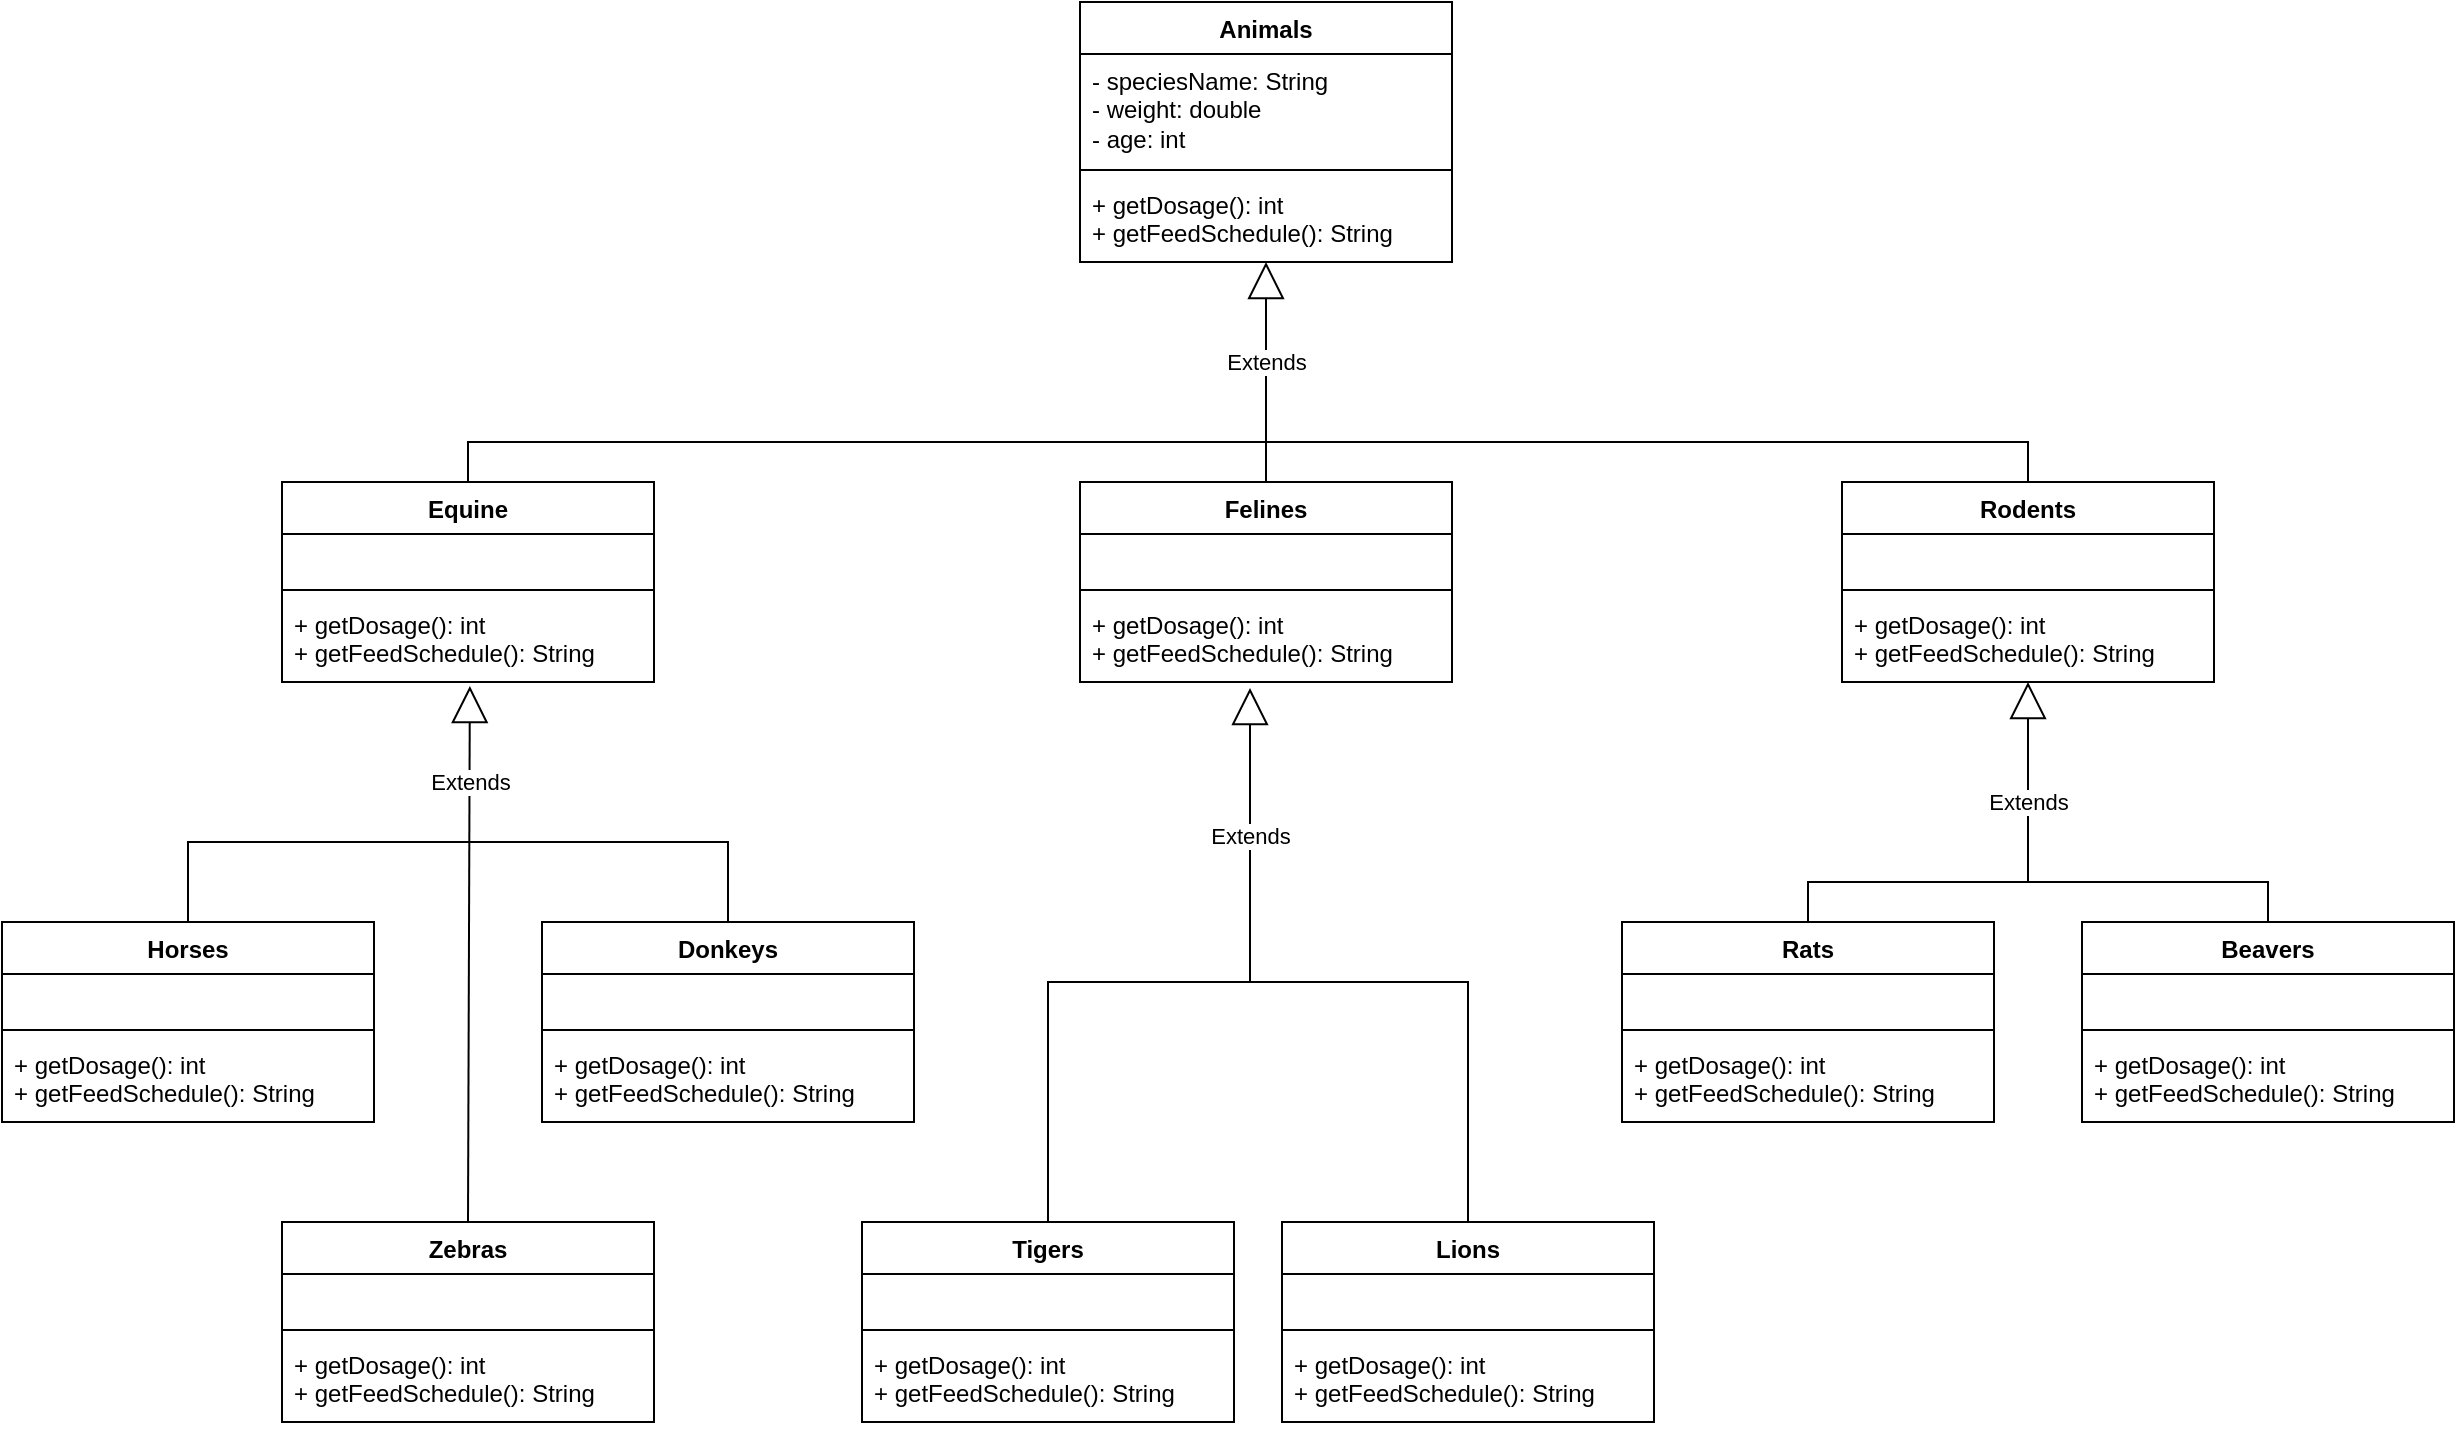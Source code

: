 <mxfile version="21.0.10" type="onedrive"><diagram name="Sayfa -1" id="aml8Irc00dqPZPW_t9qC"><mxGraphModel grid="1" page="1" gridSize="10" guides="1" tooltips="1" connect="1" arrows="1" fold="1" pageScale="1" pageWidth="1654" pageHeight="1169" math="0" shadow="0"><root><mxCell id="0"/><mxCell id="1" parent="0"/><mxCell id="GRuEP3I6u9K0fDLaT1vw-1" value="Animals" style="swimlane;fontStyle=1;align=center;verticalAlign=top;childLayout=stackLayout;horizontal=1;startSize=26;horizontalStack=0;resizeParent=1;resizeParentMax=0;resizeLast=0;collapsible=1;marginBottom=0;whiteSpace=wrap;html=1;" vertex="1" parent="1"><mxGeometry x="739" y="110" width="186" height="130" as="geometry"/></mxCell><mxCell id="GRuEP3I6u9K0fDLaT1vw-2" value="- speciesName: String&lt;br&gt;- weight: double&lt;br&gt;- age: int" style="text;strokeColor=none;fillColor=none;align=left;verticalAlign=top;spacingLeft=4;spacingRight=4;overflow=hidden;rotatable=0;points=[[0,0.5],[1,0.5]];portConstraint=eastwest;whiteSpace=wrap;html=1;" vertex="1" parent="GRuEP3I6u9K0fDLaT1vw-1"><mxGeometry y="26" width="186" height="54" as="geometry"/></mxCell><mxCell id="GRuEP3I6u9K0fDLaT1vw-3" value="" style="line;strokeWidth=1;fillColor=none;align=left;verticalAlign=middle;spacingTop=-1;spacingLeft=3;spacingRight=3;rotatable=0;labelPosition=right;points=[];portConstraint=eastwest;strokeColor=inherit;" vertex="1" parent="GRuEP3I6u9K0fDLaT1vw-1"><mxGeometry y="80" width="186" height="8" as="geometry"/></mxCell><mxCell id="GRuEP3I6u9K0fDLaT1vw-4" value="+&amp;nbsp;getDosage(): int&lt;br&gt;+&amp;nbsp;getFeedSchedule(): String" style="text;strokeColor=none;fillColor=none;align=left;verticalAlign=top;spacingLeft=4;spacingRight=4;overflow=hidden;rotatable=0;points=[[0,0.5],[1,0.5]];portConstraint=eastwest;whiteSpace=wrap;html=1;" vertex="1" parent="GRuEP3I6u9K0fDLaT1vw-1"><mxGeometry y="88" width="186" height="42" as="geometry"/></mxCell><mxCell id="xpEZPi-fP2izp3psLs1q-13" style="edgeStyle=orthogonalEdgeStyle;rounded=0;orthogonalLoop=1;jettySize=auto;html=1;entryX=0.5;entryY=0;entryDx=0;entryDy=0;endArrow=none;endFill=0;" edge="1" parent="1" source="GRuEP3I6u9K0fDLaT1vw-5" target="GRuEP3I6u9K0fDLaT1vw-13"><mxGeometry relative="1" as="geometry"><Array as="points"><mxPoint x="433" y="330"/><mxPoint x="1213" y="330"/></Array></mxGeometry></mxCell><mxCell id="GRuEP3I6u9K0fDLaT1vw-5" value="Equine" style="swimlane;fontStyle=1;align=center;verticalAlign=top;childLayout=stackLayout;horizontal=1;startSize=26;horizontalStack=0;resizeParent=1;resizeParentMax=0;resizeLast=0;collapsible=1;marginBottom=0;whiteSpace=wrap;html=1;" vertex="1" parent="1"><mxGeometry x="340" y="350" width="186" height="100" as="geometry"/></mxCell><mxCell id="GRuEP3I6u9K0fDLaT1vw-6" value="&amp;nbsp;" style="text;strokeColor=none;fillColor=none;align=left;verticalAlign=top;spacingLeft=4;spacingRight=4;overflow=hidden;rotatable=0;points=[[0,0.5],[1,0.5]];portConstraint=eastwest;whiteSpace=wrap;html=1;" vertex="1" parent="GRuEP3I6u9K0fDLaT1vw-5"><mxGeometry y="26" width="186" height="24" as="geometry"/></mxCell><mxCell id="GRuEP3I6u9K0fDLaT1vw-7" value="" style="line;strokeWidth=1;fillColor=none;align=left;verticalAlign=middle;spacingTop=-1;spacingLeft=3;spacingRight=3;rotatable=0;labelPosition=right;points=[];portConstraint=eastwest;strokeColor=inherit;" vertex="1" parent="GRuEP3I6u9K0fDLaT1vw-5"><mxGeometry y="50" width="186" height="8" as="geometry"/></mxCell><mxCell id="GRuEP3I6u9K0fDLaT1vw-8" value="+&amp;nbsp;getDosage(): int&lt;br&gt;+&amp;nbsp;getFeedSchedule(): String" style="text;strokeColor=none;fillColor=none;align=left;verticalAlign=top;spacingLeft=4;spacingRight=4;overflow=hidden;rotatable=0;points=[[0,0.5],[1,0.5]];portConstraint=eastwest;whiteSpace=wrap;html=1;" vertex="1" parent="GRuEP3I6u9K0fDLaT1vw-5"><mxGeometry y="58" width="186" height="42" as="geometry"/></mxCell><mxCell id="GRuEP3I6u9K0fDLaT1vw-9" value="Felines" style="swimlane;fontStyle=1;align=center;verticalAlign=top;childLayout=stackLayout;horizontal=1;startSize=26;horizontalStack=0;resizeParent=1;resizeParentMax=0;resizeLast=0;collapsible=1;marginBottom=0;whiteSpace=wrap;html=1;" vertex="1" parent="1"><mxGeometry x="739" y="350" width="186" height="100" as="geometry"/></mxCell><mxCell id="GRuEP3I6u9K0fDLaT1vw-10" value="&amp;nbsp;" style="text;strokeColor=none;fillColor=none;align=left;verticalAlign=top;spacingLeft=4;spacingRight=4;overflow=hidden;rotatable=0;points=[[0,0.5],[1,0.5]];portConstraint=eastwest;whiteSpace=wrap;html=1;" vertex="1" parent="GRuEP3I6u9K0fDLaT1vw-9"><mxGeometry y="26" width="186" height="24" as="geometry"/></mxCell><mxCell id="GRuEP3I6u9K0fDLaT1vw-11" value="" style="line;strokeWidth=1;fillColor=none;align=left;verticalAlign=middle;spacingTop=-1;spacingLeft=3;spacingRight=3;rotatable=0;labelPosition=right;points=[];portConstraint=eastwest;strokeColor=inherit;" vertex="1" parent="GRuEP3I6u9K0fDLaT1vw-9"><mxGeometry y="50" width="186" height="8" as="geometry"/></mxCell><mxCell id="GRuEP3I6u9K0fDLaT1vw-12" value="+&amp;nbsp;getDosage(): int&lt;br&gt;+&amp;nbsp;getFeedSchedule(): String" style="text;strokeColor=none;fillColor=none;align=left;verticalAlign=top;spacingLeft=4;spacingRight=4;overflow=hidden;rotatable=0;points=[[0,0.5],[1,0.5]];portConstraint=eastwest;whiteSpace=wrap;html=1;" vertex="1" parent="GRuEP3I6u9K0fDLaT1vw-9"><mxGeometry y="58" width="186" height="42" as="geometry"/></mxCell><mxCell id="GRuEP3I6u9K0fDLaT1vw-13" value="Rodents" style="swimlane;fontStyle=1;align=center;verticalAlign=top;childLayout=stackLayout;horizontal=1;startSize=26;horizontalStack=0;resizeParent=1;resizeParentMax=0;resizeLast=0;collapsible=1;marginBottom=0;whiteSpace=wrap;html=1;" vertex="1" parent="1"><mxGeometry x="1120" y="350" width="186" height="100" as="geometry"/></mxCell><mxCell id="GRuEP3I6u9K0fDLaT1vw-14" value="&amp;nbsp;" style="text;strokeColor=none;fillColor=none;align=left;verticalAlign=top;spacingLeft=4;spacingRight=4;overflow=hidden;rotatable=0;points=[[0,0.5],[1,0.5]];portConstraint=eastwest;whiteSpace=wrap;html=1;" vertex="1" parent="GRuEP3I6u9K0fDLaT1vw-13"><mxGeometry y="26" width="186" height="24" as="geometry"/></mxCell><mxCell id="GRuEP3I6u9K0fDLaT1vw-15" value="" style="line;strokeWidth=1;fillColor=none;align=left;verticalAlign=middle;spacingTop=-1;spacingLeft=3;spacingRight=3;rotatable=0;labelPosition=right;points=[];portConstraint=eastwest;strokeColor=inherit;" vertex="1" parent="GRuEP3I6u9K0fDLaT1vw-13"><mxGeometry y="50" width="186" height="8" as="geometry"/></mxCell><mxCell id="GRuEP3I6u9K0fDLaT1vw-16" value="+&amp;nbsp;getDosage(): int&lt;br&gt;+&amp;nbsp;getFeedSchedule(): String" style="text;strokeColor=none;fillColor=none;align=left;verticalAlign=top;spacingLeft=4;spacingRight=4;overflow=hidden;rotatable=0;points=[[0,0.5],[1,0.5]];portConstraint=eastwest;whiteSpace=wrap;html=1;" vertex="1" parent="GRuEP3I6u9K0fDLaT1vw-13"><mxGeometry y="58" width="186" height="42" as="geometry"/></mxCell><mxCell id="xpEZPi-fP2izp3psLs1q-9" style="edgeStyle=orthogonalEdgeStyle;rounded=0;orthogonalLoop=1;jettySize=auto;html=1;entryX=0.5;entryY=0;entryDx=0;entryDy=0;endArrow=none;endFill=0;" edge="1" parent="1" source="GRuEP3I6u9K0fDLaT1vw-17" target="GRuEP3I6u9K0fDLaT1vw-25"><mxGeometry relative="1" as="geometry"><Array as="points"><mxPoint x="293" y="530"/><mxPoint x="563" y="530"/></Array></mxGeometry></mxCell><mxCell id="GRuEP3I6u9K0fDLaT1vw-17" value="Horses" style="swimlane;fontStyle=1;align=center;verticalAlign=top;childLayout=stackLayout;horizontal=1;startSize=26;horizontalStack=0;resizeParent=1;resizeParentMax=0;resizeLast=0;collapsible=1;marginBottom=0;whiteSpace=wrap;html=1;" vertex="1" parent="1"><mxGeometry x="200" y="570" width="186" height="100" as="geometry"/></mxCell><mxCell id="GRuEP3I6u9K0fDLaT1vw-18" value="&amp;nbsp;" style="text;strokeColor=none;fillColor=none;align=left;verticalAlign=top;spacingLeft=4;spacingRight=4;overflow=hidden;rotatable=0;points=[[0,0.5],[1,0.5]];portConstraint=eastwest;whiteSpace=wrap;html=1;" vertex="1" parent="GRuEP3I6u9K0fDLaT1vw-17"><mxGeometry y="26" width="186" height="24" as="geometry"/></mxCell><mxCell id="GRuEP3I6u9K0fDLaT1vw-19" value="" style="line;strokeWidth=1;fillColor=none;align=left;verticalAlign=middle;spacingTop=-1;spacingLeft=3;spacingRight=3;rotatable=0;labelPosition=right;points=[];portConstraint=eastwest;strokeColor=inherit;" vertex="1" parent="GRuEP3I6u9K0fDLaT1vw-17"><mxGeometry y="50" width="186" height="8" as="geometry"/></mxCell><mxCell id="GRuEP3I6u9K0fDLaT1vw-20" value="+&amp;nbsp;getDosage(): int&lt;br&gt;+&amp;nbsp;getFeedSchedule(): String" style="text;strokeColor=none;fillColor=none;align=left;verticalAlign=top;spacingLeft=4;spacingRight=4;overflow=hidden;rotatable=0;points=[[0,0.5],[1,0.5]];portConstraint=eastwest;whiteSpace=wrap;html=1;" vertex="1" parent="GRuEP3I6u9K0fDLaT1vw-17"><mxGeometry y="58" width="186" height="42" as="geometry"/></mxCell><mxCell id="GRuEP3I6u9K0fDLaT1vw-21" value="Zebras" style="swimlane;fontStyle=1;align=center;verticalAlign=top;childLayout=stackLayout;horizontal=1;startSize=26;horizontalStack=0;resizeParent=1;resizeParentMax=0;resizeLast=0;collapsible=1;marginBottom=0;whiteSpace=wrap;html=1;" vertex="1" parent="1"><mxGeometry x="340" y="720" width="186" height="100" as="geometry"/></mxCell><mxCell id="GRuEP3I6u9K0fDLaT1vw-22" value="&amp;nbsp;" style="text;strokeColor=none;fillColor=none;align=left;verticalAlign=top;spacingLeft=4;spacingRight=4;overflow=hidden;rotatable=0;points=[[0,0.5],[1,0.5]];portConstraint=eastwest;whiteSpace=wrap;html=1;" vertex="1" parent="GRuEP3I6u9K0fDLaT1vw-21"><mxGeometry y="26" width="186" height="24" as="geometry"/></mxCell><mxCell id="GRuEP3I6u9K0fDLaT1vw-23" value="" style="line;strokeWidth=1;fillColor=none;align=left;verticalAlign=middle;spacingTop=-1;spacingLeft=3;spacingRight=3;rotatable=0;labelPosition=right;points=[];portConstraint=eastwest;strokeColor=inherit;" vertex="1" parent="GRuEP3I6u9K0fDLaT1vw-21"><mxGeometry y="50" width="186" height="8" as="geometry"/></mxCell><mxCell id="GRuEP3I6u9K0fDLaT1vw-24" value="+&amp;nbsp;getDosage(): int&lt;br&gt;+&amp;nbsp;getFeedSchedule(): String" style="text;strokeColor=none;fillColor=none;align=left;verticalAlign=top;spacingLeft=4;spacingRight=4;overflow=hidden;rotatable=0;points=[[0,0.5],[1,0.5]];portConstraint=eastwest;whiteSpace=wrap;html=1;" vertex="1" parent="GRuEP3I6u9K0fDLaT1vw-21"><mxGeometry y="58" width="186" height="42" as="geometry"/></mxCell><mxCell id="GRuEP3I6u9K0fDLaT1vw-25" value="Donkeys" style="swimlane;fontStyle=1;align=center;verticalAlign=top;childLayout=stackLayout;horizontal=1;startSize=26;horizontalStack=0;resizeParent=1;resizeParentMax=0;resizeLast=0;collapsible=1;marginBottom=0;whiteSpace=wrap;html=1;" vertex="1" parent="1"><mxGeometry x="470" y="570" width="186" height="100" as="geometry"/></mxCell><mxCell id="GRuEP3I6u9K0fDLaT1vw-26" value="&amp;nbsp;" style="text;strokeColor=none;fillColor=none;align=left;verticalAlign=top;spacingLeft=4;spacingRight=4;overflow=hidden;rotatable=0;points=[[0,0.5],[1,0.5]];portConstraint=eastwest;whiteSpace=wrap;html=1;" vertex="1" parent="GRuEP3I6u9K0fDLaT1vw-25"><mxGeometry y="26" width="186" height="24" as="geometry"/></mxCell><mxCell id="GRuEP3I6u9K0fDLaT1vw-27" value="" style="line;strokeWidth=1;fillColor=none;align=left;verticalAlign=middle;spacingTop=-1;spacingLeft=3;spacingRight=3;rotatable=0;labelPosition=right;points=[];portConstraint=eastwest;strokeColor=inherit;" vertex="1" parent="GRuEP3I6u9K0fDLaT1vw-25"><mxGeometry y="50" width="186" height="8" as="geometry"/></mxCell><mxCell id="GRuEP3I6u9K0fDLaT1vw-28" value="+&amp;nbsp;getDosage(): int&lt;br&gt;+&amp;nbsp;getFeedSchedule(): String" style="text;strokeColor=none;fillColor=none;align=left;verticalAlign=top;spacingLeft=4;spacingRight=4;overflow=hidden;rotatable=0;points=[[0,0.5],[1,0.5]];portConstraint=eastwest;whiteSpace=wrap;html=1;" vertex="1" parent="GRuEP3I6u9K0fDLaT1vw-25"><mxGeometry y="58" width="186" height="42" as="geometry"/></mxCell><mxCell id="xpEZPi-fP2izp3psLs1q-6" style="edgeStyle=orthogonalEdgeStyle;rounded=0;orthogonalLoop=1;jettySize=auto;html=1;entryX=0.5;entryY=0;entryDx=0;entryDy=0;endArrow=none;endFill=0;" edge="1" parent="1" source="GRuEP3I6u9K0fDLaT1vw-29" target="GRuEP3I6u9K0fDLaT1vw-33"><mxGeometry relative="1" as="geometry"><Array as="points"><mxPoint x="723" y="600"/><mxPoint x="933" y="600"/></Array></mxGeometry></mxCell><mxCell id="GRuEP3I6u9K0fDLaT1vw-29" value="Tigers" style="swimlane;fontStyle=1;align=center;verticalAlign=top;childLayout=stackLayout;horizontal=1;startSize=26;horizontalStack=0;resizeParent=1;resizeParentMax=0;resizeLast=0;collapsible=1;marginBottom=0;whiteSpace=wrap;html=1;" vertex="1" parent="1"><mxGeometry x="630" y="720" width="186" height="100" as="geometry"/></mxCell><mxCell id="GRuEP3I6u9K0fDLaT1vw-30" value="&amp;nbsp;" style="text;strokeColor=none;fillColor=none;align=left;verticalAlign=top;spacingLeft=4;spacingRight=4;overflow=hidden;rotatable=0;points=[[0,0.5],[1,0.5]];portConstraint=eastwest;whiteSpace=wrap;html=1;" vertex="1" parent="GRuEP3I6u9K0fDLaT1vw-29"><mxGeometry y="26" width="186" height="24" as="geometry"/></mxCell><mxCell id="GRuEP3I6u9K0fDLaT1vw-31" value="" style="line;strokeWidth=1;fillColor=none;align=left;verticalAlign=middle;spacingTop=-1;spacingLeft=3;spacingRight=3;rotatable=0;labelPosition=right;points=[];portConstraint=eastwest;strokeColor=inherit;" vertex="1" parent="GRuEP3I6u9K0fDLaT1vw-29"><mxGeometry y="50" width="186" height="8" as="geometry"/></mxCell><mxCell id="GRuEP3I6u9K0fDLaT1vw-32" value="+&amp;nbsp;getDosage(): int&lt;br&gt;+&amp;nbsp;getFeedSchedule(): String" style="text;strokeColor=none;fillColor=none;align=left;verticalAlign=top;spacingLeft=4;spacingRight=4;overflow=hidden;rotatable=0;points=[[0,0.5],[1,0.5]];portConstraint=eastwest;whiteSpace=wrap;html=1;" vertex="1" parent="GRuEP3I6u9K0fDLaT1vw-29"><mxGeometry y="58" width="186" height="42" as="geometry"/></mxCell><mxCell id="GRuEP3I6u9K0fDLaT1vw-33" value="Lions" style="swimlane;fontStyle=1;align=center;verticalAlign=top;childLayout=stackLayout;horizontal=1;startSize=26;horizontalStack=0;resizeParent=1;resizeParentMax=0;resizeLast=0;collapsible=1;marginBottom=0;whiteSpace=wrap;html=1;" vertex="1" parent="1"><mxGeometry x="840" y="720" width="186" height="100" as="geometry"/></mxCell><mxCell id="GRuEP3I6u9K0fDLaT1vw-34" value="&amp;nbsp;" style="text;strokeColor=none;fillColor=none;align=left;verticalAlign=top;spacingLeft=4;spacingRight=4;overflow=hidden;rotatable=0;points=[[0,0.5],[1,0.5]];portConstraint=eastwest;whiteSpace=wrap;html=1;" vertex="1" parent="GRuEP3I6u9K0fDLaT1vw-33"><mxGeometry y="26" width="186" height="24" as="geometry"/></mxCell><mxCell id="GRuEP3I6u9K0fDLaT1vw-35" value="" style="line;strokeWidth=1;fillColor=none;align=left;verticalAlign=middle;spacingTop=-1;spacingLeft=3;spacingRight=3;rotatable=0;labelPosition=right;points=[];portConstraint=eastwest;strokeColor=inherit;" vertex="1" parent="GRuEP3I6u9K0fDLaT1vw-33"><mxGeometry y="50" width="186" height="8" as="geometry"/></mxCell><mxCell id="GRuEP3I6u9K0fDLaT1vw-36" value="+&amp;nbsp;getDosage(): int&lt;br&gt;+&amp;nbsp;getFeedSchedule(): String" style="text;strokeColor=none;fillColor=none;align=left;verticalAlign=top;spacingLeft=4;spacingRight=4;overflow=hidden;rotatable=0;points=[[0,0.5],[1,0.5]];portConstraint=eastwest;whiteSpace=wrap;html=1;" vertex="1" parent="GRuEP3I6u9K0fDLaT1vw-33"><mxGeometry y="58" width="186" height="42" as="geometry"/></mxCell><mxCell id="xpEZPi-fP2izp3psLs1q-10" style="edgeStyle=orthogonalEdgeStyle;rounded=0;orthogonalLoop=1;jettySize=auto;html=1;entryX=0.5;entryY=0;entryDx=0;entryDy=0;endArrow=none;endFill=0;" edge="1" parent="1" source="GRuEP3I6u9K0fDLaT1vw-37" target="GRuEP3I6u9K0fDLaT1vw-41"><mxGeometry relative="1" as="geometry"><Array as="points"><mxPoint x="1103" y="550"/><mxPoint x="1333" y="550"/></Array></mxGeometry></mxCell><mxCell id="GRuEP3I6u9K0fDLaT1vw-37" value="Rats" style="swimlane;fontStyle=1;align=center;verticalAlign=top;childLayout=stackLayout;horizontal=1;startSize=26;horizontalStack=0;resizeParent=1;resizeParentMax=0;resizeLast=0;collapsible=1;marginBottom=0;whiteSpace=wrap;html=1;" vertex="1" parent="1"><mxGeometry x="1010" y="570" width="186" height="100" as="geometry"/></mxCell><mxCell id="GRuEP3I6u9K0fDLaT1vw-38" value="&amp;nbsp;" style="text;strokeColor=none;fillColor=none;align=left;verticalAlign=top;spacingLeft=4;spacingRight=4;overflow=hidden;rotatable=0;points=[[0,0.5],[1,0.5]];portConstraint=eastwest;whiteSpace=wrap;html=1;" vertex="1" parent="GRuEP3I6u9K0fDLaT1vw-37"><mxGeometry y="26" width="186" height="24" as="geometry"/></mxCell><mxCell id="GRuEP3I6u9K0fDLaT1vw-39" value="" style="line;strokeWidth=1;fillColor=none;align=left;verticalAlign=middle;spacingTop=-1;spacingLeft=3;spacingRight=3;rotatable=0;labelPosition=right;points=[];portConstraint=eastwest;strokeColor=inherit;" vertex="1" parent="GRuEP3I6u9K0fDLaT1vw-37"><mxGeometry y="50" width="186" height="8" as="geometry"/></mxCell><mxCell id="GRuEP3I6u9K0fDLaT1vw-40" value="+&amp;nbsp;getDosage(): int&lt;br&gt;+&amp;nbsp;getFeedSchedule(): String" style="text;strokeColor=none;fillColor=none;align=left;verticalAlign=top;spacingLeft=4;spacingRight=4;overflow=hidden;rotatable=0;points=[[0,0.5],[1,0.5]];portConstraint=eastwest;whiteSpace=wrap;html=1;" vertex="1" parent="GRuEP3I6u9K0fDLaT1vw-37"><mxGeometry y="58" width="186" height="42" as="geometry"/></mxCell><mxCell id="GRuEP3I6u9K0fDLaT1vw-41" value="Beavers" style="swimlane;fontStyle=1;align=center;verticalAlign=top;childLayout=stackLayout;horizontal=1;startSize=26;horizontalStack=0;resizeParent=1;resizeParentMax=0;resizeLast=0;collapsible=1;marginBottom=0;whiteSpace=wrap;html=1;" vertex="1" parent="1"><mxGeometry x="1240" y="570" width="186" height="100" as="geometry"/></mxCell><mxCell id="GRuEP3I6u9K0fDLaT1vw-42" value="&amp;nbsp;" style="text;strokeColor=none;fillColor=none;align=left;verticalAlign=top;spacingLeft=4;spacingRight=4;overflow=hidden;rotatable=0;points=[[0,0.5],[1,0.5]];portConstraint=eastwest;whiteSpace=wrap;html=1;" vertex="1" parent="GRuEP3I6u9K0fDLaT1vw-41"><mxGeometry y="26" width="186" height="24" as="geometry"/></mxCell><mxCell id="GRuEP3I6u9K0fDLaT1vw-43" value="" style="line;strokeWidth=1;fillColor=none;align=left;verticalAlign=middle;spacingTop=-1;spacingLeft=3;spacingRight=3;rotatable=0;labelPosition=right;points=[];portConstraint=eastwest;strokeColor=inherit;" vertex="1" parent="GRuEP3I6u9K0fDLaT1vw-41"><mxGeometry y="50" width="186" height="8" as="geometry"/></mxCell><mxCell id="GRuEP3I6u9K0fDLaT1vw-44" value="+&amp;nbsp;getDosage(): int&lt;br&gt;+&amp;nbsp;getFeedSchedule(): String" style="text;strokeColor=none;fillColor=none;align=left;verticalAlign=top;spacingLeft=4;spacingRight=4;overflow=hidden;rotatable=0;points=[[0,0.5],[1,0.5]];portConstraint=eastwest;whiteSpace=wrap;html=1;" vertex="1" parent="GRuEP3I6u9K0fDLaT1vw-41"><mxGeometry y="58" width="186" height="42" as="geometry"/></mxCell><mxCell id="xpEZPi-fP2izp3psLs1q-7" value="Extends" style="endArrow=block;endSize=16;endFill=0;html=1;rounded=0;entryX=0.457;entryY=1.071;entryDx=0;entryDy=0;entryPerimeter=0;" edge="1" parent="1" target="GRuEP3I6u9K0fDLaT1vw-12"><mxGeometry width="160" relative="1" as="geometry"><mxPoint x="824" y="600" as="sourcePoint"/><mxPoint x="980" y="580" as="targetPoint"/></mxGeometry></mxCell><mxCell id="xpEZPi-fP2izp3psLs1q-8" value="Extends" style="endArrow=block;endSize=16;endFill=0;html=1;rounded=0;entryX=0.505;entryY=1.048;entryDx=0;entryDy=0;entryPerimeter=0;exitX=0.5;exitY=0;exitDx=0;exitDy=0;" edge="1" parent="1" source="GRuEP3I6u9K0fDLaT1vw-21" target="GRuEP3I6u9K0fDLaT1vw-8"><mxGeometry x="0.642" width="160" relative="1" as="geometry"><mxPoint x="370" y="580" as="sourcePoint"/><mxPoint x="530" y="580" as="targetPoint"/><mxPoint as="offset"/></mxGeometry></mxCell><mxCell id="xpEZPi-fP2izp3psLs1q-11" value="Extends" style="endArrow=block;endSize=16;endFill=0;html=1;rounded=0;" edge="1" parent="1" target="GRuEP3I6u9K0fDLaT1vw-16"><mxGeometry x="-0.2" width="160" relative="1" as="geometry"><mxPoint x="1213" y="550" as="sourcePoint"/><mxPoint x="1250" y="600" as="targetPoint"/><mxPoint as="offset"/></mxGeometry></mxCell><mxCell id="xpEZPi-fP2izp3psLs1q-12" value="Extends" style="endArrow=block;endSize=16;endFill=0;html=1;rounded=0;exitX=0.5;exitY=0;exitDx=0;exitDy=0;" edge="1" parent="1" source="GRuEP3I6u9K0fDLaT1vw-9"><mxGeometry x="0.091" width="160" relative="1" as="geometry"><mxPoint x="770" y="660" as="sourcePoint"/><mxPoint x="832" y="240" as="targetPoint"/><mxPoint as="offset"/></mxGeometry></mxCell></root></mxGraphModel></diagram></mxfile>